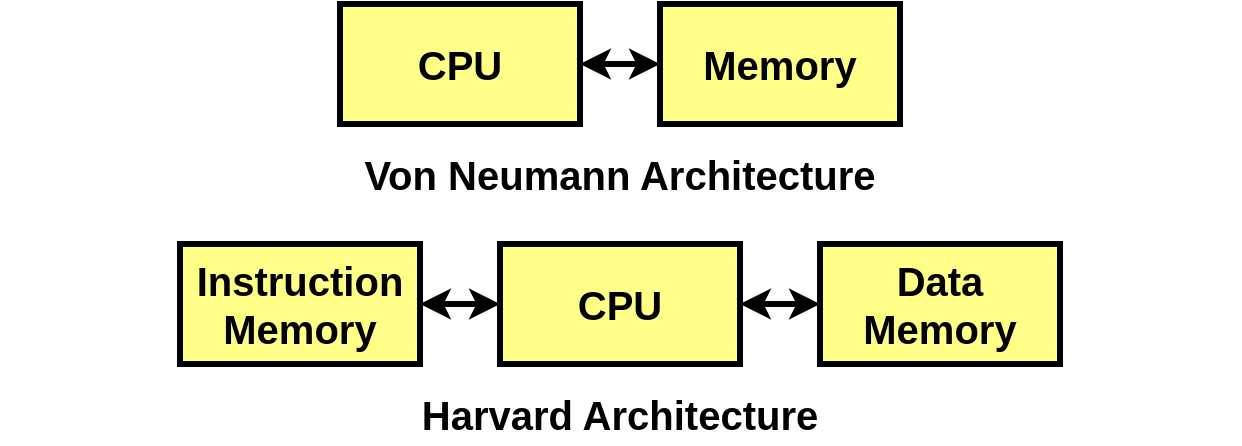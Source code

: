 <mxfile version="26.0.16">
  <diagram id="uV4NVRQ9ouxaJclHi8zk" name="Page-1">
    <mxGraphModel dx="1416" dy="796" grid="1" gridSize="10" guides="1" tooltips="1" connect="1" arrows="1" fold="1" page="1" pageScale="1" pageWidth="850" pageHeight="1100" math="0" shadow="0">
      <root>
        <mxCell id="0" />
        <mxCell id="1" parent="0" />
        <mxCell id="pAKHgVacQ9gR9cYRLjEz-1" value="" style="rounded=0;whiteSpace=wrap;html=1;strokeColor=none;" vertex="1" parent="1">
          <mxGeometry x="30" y="80" width="620" height="60" as="geometry" />
        </mxCell>
        <mxCell id="fCfY3Lg-8LVZwilzr1vT-4" value="Von Neumann Architecture" style="text;html=1;strokeColor=none;fillColor=none;align=center;verticalAlign=middle;whiteSpace=wrap;rounded=0;fontSize=20;fontStyle=1" parent="1" vertex="1">
          <mxGeometry x="195" y="110" width="290" height="30" as="geometry" />
        </mxCell>
        <mxCell id="fCfY3Lg-8LVZwilzr1vT-5" value="" style="group" parent="1" vertex="1" connectable="0">
          <mxGeometry x="200" y="40" width="280" height="60" as="geometry" />
        </mxCell>
        <mxCell id="fCfY3Lg-8LVZwilzr1vT-1" value="CPU" style="rounded=0;whiteSpace=wrap;html=1;strokeColor=#000000;strokeWidth=3;fillColor=#FFFF88;fontSize=20;fontStyle=1" parent="fCfY3Lg-8LVZwilzr1vT-5" vertex="1">
          <mxGeometry width="120" height="60" as="geometry" />
        </mxCell>
        <mxCell id="fCfY3Lg-8LVZwilzr1vT-2" value="Memory" style="rounded=0;whiteSpace=wrap;html=1;fontSize=20;strokeColor=#000000;strokeWidth=3;fillColor=#FFFF88;fontStyle=1" parent="fCfY3Lg-8LVZwilzr1vT-5" vertex="1">
          <mxGeometry x="160" width="120" height="60" as="geometry" />
        </mxCell>
        <mxCell id="fCfY3Lg-8LVZwilzr1vT-3" value="" style="endArrow=classic;startArrow=classic;html=1;rounded=0;fontSize=20;strokeWidth=3;" parent="fCfY3Lg-8LVZwilzr1vT-5" source="fCfY3Lg-8LVZwilzr1vT-1" target="fCfY3Lg-8LVZwilzr1vT-2" edge="1">
          <mxGeometry width="50" height="50" relative="1" as="geometry">
            <mxPoint x="110" y="170" as="sourcePoint" />
            <mxPoint x="160" y="120" as="targetPoint" />
          </mxGeometry>
        </mxCell>
        <mxCell id="fCfY3Lg-8LVZwilzr1vT-14" value="" style="group" parent="1" vertex="1" connectable="0">
          <mxGeometry x="120" y="160" width="440" height="100" as="geometry" />
        </mxCell>
        <mxCell id="fCfY3Lg-8LVZwilzr1vT-6" value="Harvard Architecture" style="text;html=1;strokeColor=none;fillColor=none;align=center;verticalAlign=middle;whiteSpace=wrap;rounded=0;fontSize=20;fontStyle=1" parent="fCfY3Lg-8LVZwilzr1vT-14" vertex="1">
          <mxGeometry x="75" y="70" width="290" height="30" as="geometry" />
        </mxCell>
        <mxCell id="fCfY3Lg-8LVZwilzr1vT-13" value="" style="group" parent="fCfY3Lg-8LVZwilzr1vT-14" vertex="1" connectable="0">
          <mxGeometry width="440" height="60" as="geometry" />
        </mxCell>
        <mxCell id="fCfY3Lg-8LVZwilzr1vT-8" value="CPU" style="rounded=0;whiteSpace=wrap;html=1;strokeColor=#000000;strokeWidth=3;fillColor=#FFFF88;fontSize=20;fontStyle=1" parent="fCfY3Lg-8LVZwilzr1vT-13" vertex="1">
          <mxGeometry x="160" width="120" height="60" as="geometry" />
        </mxCell>
        <mxCell id="fCfY3Lg-8LVZwilzr1vT-9" value="Data Memory" style="rounded=0;whiteSpace=wrap;html=1;fontSize=20;strokeColor=#000000;strokeWidth=3;fillColor=#FFFF88;fontStyle=1" parent="fCfY3Lg-8LVZwilzr1vT-13" vertex="1">
          <mxGeometry x="320" width="120" height="60" as="geometry" />
        </mxCell>
        <mxCell id="fCfY3Lg-8LVZwilzr1vT-10" value="" style="endArrow=classic;startArrow=classic;html=1;rounded=0;fontSize=20;strokeWidth=3;" parent="fCfY3Lg-8LVZwilzr1vT-13" source="fCfY3Lg-8LVZwilzr1vT-8" target="fCfY3Lg-8LVZwilzr1vT-9" edge="1">
          <mxGeometry width="50" height="50" relative="1" as="geometry">
            <mxPoint x="270" y="170" as="sourcePoint" />
            <mxPoint x="320" y="120" as="targetPoint" />
          </mxGeometry>
        </mxCell>
        <mxCell id="fCfY3Lg-8LVZwilzr1vT-11" value="Instruction Memory" style="rounded=0;whiteSpace=wrap;html=1;fontSize=20;strokeColor=#000000;strokeWidth=3;fillColor=#FFFF88;fontStyle=1" parent="fCfY3Lg-8LVZwilzr1vT-13" vertex="1">
          <mxGeometry width="120" height="60" as="geometry" />
        </mxCell>
        <mxCell id="fCfY3Lg-8LVZwilzr1vT-12" value="" style="endArrow=classic;startArrow=classic;html=1;rounded=0;fontSize=20;strokeWidth=3;" parent="fCfY3Lg-8LVZwilzr1vT-13" source="fCfY3Lg-8LVZwilzr1vT-11" target="fCfY3Lg-8LVZwilzr1vT-8" edge="1">
          <mxGeometry width="50" height="50" relative="1" as="geometry">
            <mxPoint x="90" y="130" as="sourcePoint" />
            <mxPoint x="140" y="80" as="targetPoint" />
          </mxGeometry>
        </mxCell>
      </root>
    </mxGraphModel>
  </diagram>
</mxfile>
